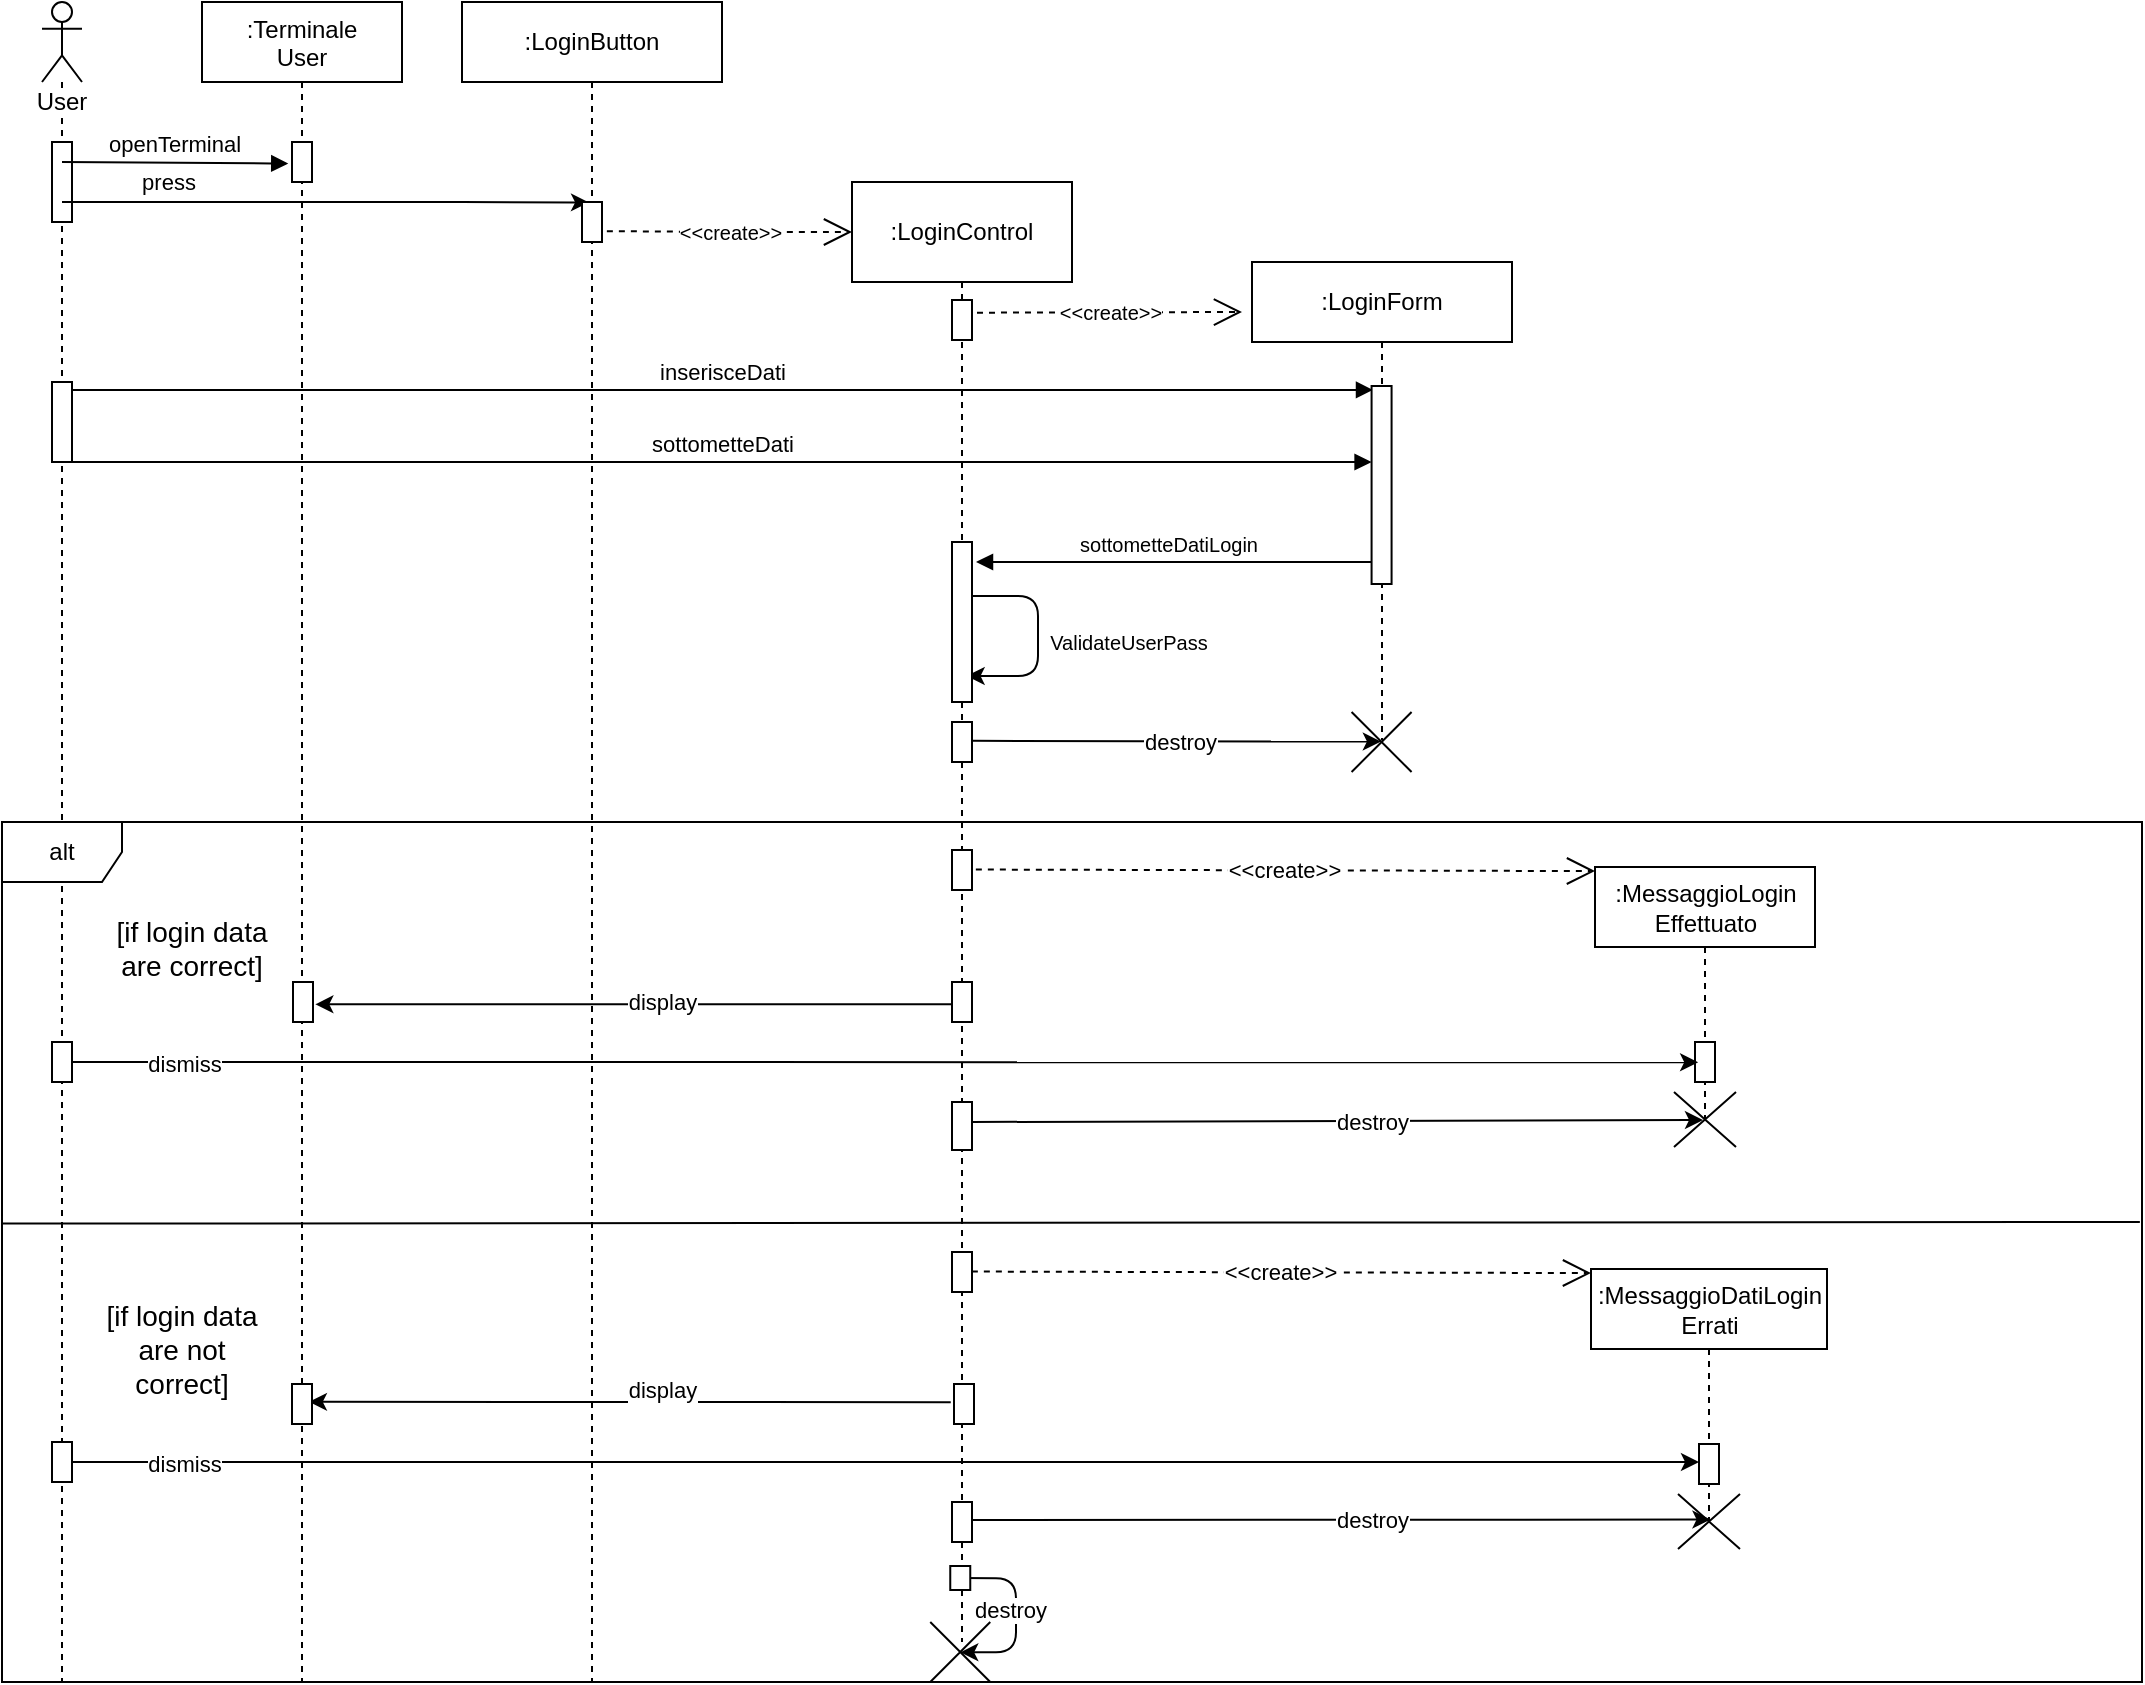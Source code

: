 <mxfile version="14.7.6" type="device"><diagram id="ekAiWTyd_ukPAu5DJBsp" name="Page-1"><mxGraphModel dx="1634" dy="771" grid="1" gridSize="10" guides="1" tooltips="1" connect="1" arrows="1" fold="1" page="1" pageScale="1" pageWidth="413" pageHeight="583" math="0" shadow="0"><root><mxCell id="0"/><mxCell id="1" parent="0"/><mxCell id="-pMnELTg32zKmJMOdhu_-8" value="User" style="shape=umlLifeline;participant=umlActor;perimeter=lifelinePerimeter;whiteSpace=wrap;html=1;container=1;collapsible=0;recursiveResize=0;verticalAlign=top;spacingTop=36;outlineConnect=0;size=40;labelBackgroundColor=#ffffff;" parent="1" vertex="1"><mxGeometry x="70" y="60" width="20" height="840" as="geometry"/></mxCell><mxCell id="-pMnELTg32zKmJMOdhu_-9" value="" style="points=[];perimeter=orthogonalPerimeter;rounded=0;shadow=0;strokeWidth=1;" parent="-pMnELTg32zKmJMOdhu_-8" vertex="1"><mxGeometry x="5" y="190" width="10" height="40" as="geometry"/></mxCell><mxCell id="-pMnELTg32zKmJMOdhu_-10" value="" style="points=[];perimeter=orthogonalPerimeter;rounded=0;shadow=0;strokeWidth=1;" parent="-pMnELTg32zKmJMOdhu_-8" vertex="1"><mxGeometry x="5" y="70" width="10" height="40" as="geometry"/></mxCell><mxCell id="-pMnELTg32zKmJMOdhu_-11" value="alt" style="shape=umlFrame;whiteSpace=wrap;html=1;" parent="1" vertex="1"><mxGeometry x="50" y="470" width="1070" height="430" as="geometry"/></mxCell><mxCell id="-pMnELTg32zKmJMOdhu_-1" value="" style="endArrow=classic;html=1;labelBackgroundColor=none;fontSize=11;entryX=0.494;entryY=0.595;entryDx=0;entryDy=0;entryPerimeter=0;exitX=-0.163;exitY=0.455;exitDx=0;exitDy=0;exitPerimeter=0;" parent="1" source="-pMnELTg32zKmJMOdhu_-55" edge="1"><mxGeometry width="50" height="50" relative="1" as="geometry"><mxPoint x="900.55" y="760.13" as="sourcePoint"/><mxPoint x="203.45" y="759.93" as="targetPoint"/><Array as="points"/></mxGeometry></mxCell><mxCell id="-pMnELTg32zKmJMOdhu_-2" value="" style="endArrow=classic;html=1;labelBackgroundColor=none;fontSize=11;entryX=0.524;entryY=0.464;entryDx=0;entryDy=0;entryPerimeter=0;" parent="1" target="-pMnELTg32zKmJMOdhu_-57" edge="1"><mxGeometry width="50" height="50" relative="1" as="geometry"><mxPoint x="530" y="819" as="sourcePoint"/><mxPoint x="898.5" y="820" as="targetPoint"/></mxGeometry></mxCell><mxCell id="-pMnELTg32zKmJMOdhu_-3" value="destroy" style="edgeLabel;html=1;align=center;verticalAlign=middle;resizable=0;points=[];fontSize=11;" parent="-pMnELTg32zKmJMOdhu_-2" vertex="1" connectable="0"><mxGeometry x="0.193" y="-2" relative="1" as="geometry"><mxPoint x="-18.33" y="-2" as="offset"/></mxGeometry></mxCell><mxCell id="-pMnELTg32zKmJMOdhu_-4" value="sottometteDati" style="html=1;verticalAlign=bottom;endArrow=block;" parent="1" target="-pMnELTg32zKmJMOdhu_-34" edge="1"><mxGeometry x="0.008" width="80" relative="1" as="geometry"><mxPoint x="79.997" y="290" as="sourcePoint"/><mxPoint x="725.5" y="290" as="targetPoint"/><Array as="points"/><mxPoint as="offset"/></mxGeometry></mxCell><mxCell id="-pMnELTg32zKmJMOdhu_-5" value="openTerminal" style="html=1;verticalAlign=bottom;endArrow=block;entryX=-0.188;entryY=0.001;entryDx=0;entryDy=0;entryPerimeter=0;" parent="1" edge="1"><mxGeometry width="80" relative="1" as="geometry"><mxPoint x="80.0" y="140" as="sourcePoint"/><mxPoint x="193.12" y="140.76" as="targetPoint"/></mxGeometry></mxCell><mxCell id="-pMnELTg32zKmJMOdhu_-6" value="" style="endArrow=classic;html=1;entryX=0.351;entryY=0.011;entryDx=0;entryDy=0;entryPerimeter=0;" parent="1" source="-pMnELTg32zKmJMOdhu_-8" target="-pMnELTg32zKmJMOdhu_-22" edge="1"><mxGeometry width="50" height="50" relative="1" as="geometry"><mxPoint x="80" y="180" as="sourcePoint"/><mxPoint x="330" y="181" as="targetPoint"/><Array as="points"><mxPoint x="150" y="160"/><mxPoint x="270" y="160"/></Array></mxGeometry></mxCell><mxCell id="-pMnELTg32zKmJMOdhu_-7" value="press" style="edgeLabel;html=1;align=center;verticalAlign=middle;resizable=0;points=[];" parent="-pMnELTg32zKmJMOdhu_-6" vertex="1" connectable="0"><mxGeometry x="-0.398" y="-2" relative="1" as="geometry"><mxPoint x="-27" y="-12" as="offset"/></mxGeometry></mxCell><mxCell id="-pMnELTg32zKmJMOdhu_-12" value="&lt;font style=&quot;font-size: 11px&quot;&gt;&amp;lt;&amp;lt;create&amp;gt;&amp;gt;&lt;/font&gt;" style="endArrow=open;endSize=12;dashed=1;html=1;fontSize=8;exitX=1.193;exitY=0.799;exitDx=0;exitDy=0;exitPerimeter=0;entryX=0;entryY=0.016;entryDx=0;entryDy=0;entryPerimeter=0;" parent="1" target="-pMnELTg32zKmJMOdhu_-40" edge="1"><mxGeometry x="-0.001" width="160" relative="1" as="geometry"><mxPoint x="536.93" y="493.77" as="sourcePoint"/><mxPoint x="850" y="530" as="targetPoint"/><mxPoint as="offset"/></mxGeometry></mxCell><mxCell id="-pMnELTg32zKmJMOdhu_-13" value="" style="endArrow=classic;html=1;labelBackgroundColor=none;fontSize=11;entryX=0.488;entryY=0.493;entryDx=0;entryDy=0;entryPerimeter=0;" parent="1" target="-pMnELTg32zKmJMOdhu_-35" edge="1"><mxGeometry width="50" height="50" relative="1" as="geometry"><mxPoint x="535" y="429.41" as="sourcePoint"/><mxPoint x="727.5" y="429" as="targetPoint"/></mxGeometry></mxCell><mxCell id="-pMnELTg32zKmJMOdhu_-14" value="destroy" style="edgeLabel;html=1;align=center;verticalAlign=middle;resizable=0;points=[];fontSize=11;" parent="-pMnELTg32zKmJMOdhu_-13" vertex="1" connectable="0"><mxGeometry x="0.193" y="-2" relative="1" as="geometry"><mxPoint x="-18.33" y="-2" as="offset"/></mxGeometry></mxCell><mxCell id="-pMnELTg32zKmJMOdhu_-15" value="&lt;font style=&quot;font-size: 10px&quot;&gt;sottometteDatiLogin&lt;/font&gt;" style="html=1;verticalAlign=bottom;endArrow=block;fontSize=8;" parent="1" source="-pMnELTg32zKmJMOdhu_-33" edge="1"><mxGeometry x="0.052" width="80" relative="1" as="geometry"><mxPoint x="722.5" y="340" as="sourcePoint"/><mxPoint x="537" y="340" as="targetPoint"/><Array as="points"><mxPoint x="633" y="340"/></Array><mxPoint as="offset"/></mxGeometry></mxCell><mxCell id="-pMnELTg32zKmJMOdhu_-16" value="" style="endArrow=classic;html=1;" parent="1" source="-pMnELTg32zKmJMOdhu_-23" edge="1"><mxGeometry width="50" height="50" relative="1" as="geometry"><mxPoint x="538.0" y="357" as="sourcePoint"/><mxPoint x="532.324" y="397" as="targetPoint"/><Array as="points"><mxPoint x="568" y="357"/><mxPoint x="568" y="397"/></Array></mxGeometry></mxCell><mxCell id="-pMnELTg32zKmJMOdhu_-17" value=":Terminale&#10;User" style="shape=umlLifeline;perimeter=lifelinePerimeter;container=1;collapsible=0;recursiveResize=0;rounded=0;shadow=0;strokeWidth=1;" parent="1" vertex="1"><mxGeometry x="150" y="60" width="100" height="840" as="geometry"/></mxCell><mxCell id="-pMnELTg32zKmJMOdhu_-18" value="" style="points=[];perimeter=orthogonalPerimeter;rounded=0;shadow=0;strokeWidth=1;" parent="-pMnELTg32zKmJMOdhu_-17" vertex="1"><mxGeometry x="45" y="70" width="10" height="20" as="geometry"/></mxCell><mxCell id="-pMnELTg32zKmJMOdhu_-19" value="" style="points=[];perimeter=orthogonalPerimeter;rounded=0;shadow=0;strokeWidth=1;" parent="-pMnELTg32zKmJMOdhu_-17" vertex="1"><mxGeometry x="45" y="691" width="10" height="20" as="geometry"/></mxCell><mxCell id="-pMnELTg32zKmJMOdhu_-20" value="" style="points=[];perimeter=orthogonalPerimeter;rounded=0;shadow=0;strokeWidth=1;" parent="-pMnELTg32zKmJMOdhu_-17" vertex="1"><mxGeometry x="45.5" y="490" width="10" height="20" as="geometry"/></mxCell><mxCell id="-pMnELTg32zKmJMOdhu_-21" value="&lt;div&gt;:LoginButton&lt;/div&gt;" style="shape=umlLifeline;perimeter=lifelinePerimeter;whiteSpace=wrap;html=1;container=1;collapsible=0;recursiveResize=0;outlineConnect=0;fillColor=#ffffff;" parent="1" vertex="1"><mxGeometry x="280" y="60" width="130" height="840" as="geometry"/></mxCell><mxCell id="-pMnELTg32zKmJMOdhu_-22" value="" style="points=[];perimeter=orthogonalPerimeter;rounded=0;shadow=0;strokeWidth=1;" parent="-pMnELTg32zKmJMOdhu_-21" vertex="1"><mxGeometry x="60" y="100" width="10" height="20" as="geometry"/></mxCell><mxCell id="-pMnELTg32zKmJMOdhu_-23" value="&lt;div&gt;:Login&lt;span&gt;Control&lt;/span&gt;&lt;/div&gt;" style="shape=umlLifeline;perimeter=lifelinePerimeter;whiteSpace=wrap;html=1;container=1;collapsible=0;recursiveResize=0;outlineConnect=0;fillColor=#ffffff;size=50;glass=0;" parent="1" vertex="1"><mxGeometry x="475" y="150" width="110" height="730" as="geometry"/></mxCell><mxCell id="-pMnELTg32zKmJMOdhu_-24" value="" style="points=[];perimeter=orthogonalPerimeter;rounded=0;shadow=0;strokeWidth=1;" parent="-pMnELTg32zKmJMOdhu_-23" vertex="1"><mxGeometry x="50" y="59" width="10" height="20" as="geometry"/></mxCell><mxCell id="-pMnELTg32zKmJMOdhu_-25" value="" style="html=1;points=[];perimeter=orthogonalPerimeter;rounded=0;labelBackgroundColor=#ffffff;fillColor=#ffffff;gradientColor=none;fontSize=11;" parent="-pMnELTg32zKmJMOdhu_-23" vertex="1"><mxGeometry x="50" y="460" width="10" height="24" as="geometry"/></mxCell><mxCell id="-pMnELTg32zKmJMOdhu_-26" value="" style="html=1;points=[];perimeter=orthogonalPerimeter;rounded=0;labelBackgroundColor=#ffffff;fillColor=#ffffff;gradientColor=none;fontSize=11;" parent="-pMnELTg32zKmJMOdhu_-23" vertex="1"><mxGeometry x="50" y="660" width="10" height="20" as="geometry"/></mxCell><mxCell id="-pMnELTg32zKmJMOdhu_-27" value="" style="points=[];perimeter=orthogonalPerimeter;rounded=0;shadow=0;strokeWidth=1;" parent="-pMnELTg32zKmJMOdhu_-23" vertex="1"><mxGeometry x="50" y="180" width="10" height="80" as="geometry"/></mxCell><mxCell id="-pMnELTg32zKmJMOdhu_-28" value="" style="points=[];perimeter=orthogonalPerimeter;rounded=0;shadow=0;strokeWidth=1;" parent="-pMnELTg32zKmJMOdhu_-23" vertex="1"><mxGeometry x="50" y="270" width="10" height="20" as="geometry"/></mxCell><mxCell id="-pMnELTg32zKmJMOdhu_-29" value="" style="points=[];perimeter=orthogonalPerimeter;rounded=0;shadow=0;strokeWidth=1;" parent="-pMnELTg32zKmJMOdhu_-23" vertex="1"><mxGeometry x="50" y="334" width="10" height="20" as="geometry"/></mxCell><mxCell id="-pMnELTg32zKmJMOdhu_-30" value="" style="points=[];perimeter=orthogonalPerimeter;rounded=0;shadow=0;strokeWidth=1;" parent="-pMnELTg32zKmJMOdhu_-23" vertex="1"><mxGeometry x="50" y="535" width="10" height="20" as="geometry"/></mxCell><mxCell id="-pMnELTg32zKmJMOdhu_-31" value="inserisceDati" style="html=1;verticalAlign=bottom;endArrow=block;exitX=1.021;exitY=0.387;exitDx=0;exitDy=0;exitPerimeter=0;entryX=0.071;entryY=0.02;entryDx=0;entryDy=0;entryPerimeter=0;" parent="1" target="-pMnELTg32zKmJMOdhu_-34" edge="1"><mxGeometry x="-0.001" width="80" relative="1" as="geometry"><mxPoint x="85.0" y="254.01" as="sourcePoint"/><mxPoint x="730.5" y="254" as="targetPoint"/><Array as="points"><mxPoint x="419.79" y="254"/></Array><mxPoint as="offset"/></mxGeometry></mxCell><mxCell id="-pMnELTg32zKmJMOdhu_-32" value="&lt;font style=&quot;font-size: 10px&quot;&gt;&amp;lt;&amp;lt;create&amp;gt;&amp;gt;&lt;/font&gt;" style="endArrow=open;endSize=12;dashed=1;html=1;fontSize=8;exitX=1.25;exitY=0.317;exitDx=0;exitDy=0;exitPerimeter=0;" parent="1" source="-pMnELTg32zKmJMOdhu_-24" edge="1"><mxGeometry width="160" relative="1" as="geometry"><mxPoint x="585.0" y="190" as="sourcePoint"/><mxPoint x="670" y="215" as="targetPoint"/><Array as="points"/></mxGeometry></mxCell><mxCell id="-pMnELTg32zKmJMOdhu_-33" value="&lt;div&gt;:LoginForm&lt;br&gt;&lt;/div&gt;" style="shape=umlLifeline;perimeter=lifelinePerimeter;whiteSpace=wrap;html=1;container=1;collapsible=0;recursiveResize=0;outlineConnect=0;" parent="1" vertex="1"><mxGeometry x="675" y="190" width="130" height="239" as="geometry"/></mxCell><mxCell id="-pMnELTg32zKmJMOdhu_-34" value="" style="points=[];perimeter=orthogonalPerimeter;rounded=0;shadow=0;strokeWidth=1;" parent="-pMnELTg32zKmJMOdhu_-33" vertex="1"><mxGeometry x="59.79" y="62" width="10" height="99" as="geometry"/></mxCell><mxCell id="-pMnELTg32zKmJMOdhu_-35" value="" style="shape=umlDestroy;fillColor=#ffffff;fontSize=8;noLabel=1;fontColor=none;" parent="-pMnELTg32zKmJMOdhu_-33" vertex="1"><mxGeometry x="49.79" y="225" width="30" height="30" as="geometry"/></mxCell><mxCell id="-pMnELTg32zKmJMOdhu_-36" value="&lt;font style=&quot;font-size: 10px&quot;&gt;ValidateUserPass&lt;/font&gt;" style="text;html=1;align=center;verticalAlign=middle;resizable=0;points=[];autosize=1;" parent="1" vertex="1"><mxGeometry x="567.5" y="370" width="90" height="20" as="geometry"/></mxCell><mxCell id="-pMnELTg32zKmJMOdhu_-37" value="&lt;font style=&quot;font-size: 14px;&quot;&gt;[if login data are correct]&lt;/font&gt;" style="text;html=1;strokeColor=none;fillColor=none;align=center;verticalAlign=middle;whiteSpace=wrap;rounded=0;fontSize=14;" parent="1" vertex="1"><mxGeometry x="100" y="505" width="90" height="55" as="geometry"/></mxCell><mxCell id="-pMnELTg32zKmJMOdhu_-38" style="edgeStyle=orthogonalEdgeStyle;rounded=0;orthogonalLoop=1;jettySize=auto;html=1;exitX=0.5;exitY=1;exitDx=0;exitDy=0;" parent="1" source="-pMnELTg32zKmJMOdhu_-37" target="-pMnELTg32zKmJMOdhu_-37" edge="1"><mxGeometry relative="1" as="geometry"/></mxCell><mxCell id="-pMnELTg32zKmJMOdhu_-39" value="&lt;font style=&quot;font-size: 14px;&quot;&gt;[if login data are not correct]&lt;/font&gt;" style="text;html=1;strokeColor=none;fillColor=none;align=center;verticalAlign=middle;whiteSpace=wrap;rounded=0;fontSize=14;" parent="1" vertex="1"><mxGeometry x="95" y="704" width="90" height="60" as="geometry"/></mxCell><mxCell id="-pMnELTg32zKmJMOdhu_-40" value="&lt;div&gt;:MessaggioLogin&lt;/div&gt;&lt;div&gt;Effettuato&lt;br&gt;&lt;/div&gt;" style="shape=umlLifeline;perimeter=lifelinePerimeter;whiteSpace=wrap;html=1;container=1;collapsible=0;recursiveResize=0;outlineConnect=0;" parent="1" vertex="1"><mxGeometry x="846.5" y="492.5" width="110" height="127.5" as="geometry"/></mxCell><mxCell id="-pMnELTg32zKmJMOdhu_-42" value="" style="points=[];perimeter=orthogonalPerimeter;rounded=0;shadow=0;strokeWidth=1;" parent="-pMnELTg32zKmJMOdhu_-40" vertex="1"><mxGeometry x="50" y="87.5" width="10" height="20" as="geometry"/></mxCell><mxCell id="-pMnELTg32zKmJMOdhu_-43" value="" style="shape=umlDestroy;fillColor=#ffffff;fontSize=8;" parent="-pMnELTg32zKmJMOdhu_-40" vertex="1"><mxGeometry x="39.5" y="112.5" width="31" height="27.5" as="geometry"/></mxCell><mxCell id="-pMnELTg32zKmJMOdhu_-44" value="&lt;font style=&quot;font-size: 10px&quot;&gt;&amp;lt;&amp;lt;create&amp;gt;&amp;gt;&lt;/font&gt;" style="endArrow=open;endSize=12;dashed=1;html=1;fontSize=8;exitX=1.243;exitY=0.729;exitDx=0;exitDy=0;exitPerimeter=0;" parent="1" source="-pMnELTg32zKmJMOdhu_-22" edge="1"><mxGeometry width="160" relative="1" as="geometry"><mxPoint x="395" y="240" as="sourcePoint"/><mxPoint x="475" y="175" as="targetPoint"/><Array as="points"><mxPoint x="415" y="175"/><mxPoint x="465" y="175"/></Array></mxGeometry></mxCell><mxCell id="-pMnELTg32zKmJMOdhu_-45" value="" style="endArrow=classic;html=1;labelBackgroundColor=none;fontSize=11;entryX=1.117;entryY=0.558;entryDx=0;entryDy=0;entryPerimeter=0;" parent="1" source="-pMnELTg32zKmJMOdhu_-41" target="-pMnELTg32zKmJMOdhu_-20" edge="1"><mxGeometry width="50" height="50" relative="1" as="geometry"><mxPoint x="884.5" y="569" as="sourcePoint"/><mxPoint x="212.5" y="560" as="targetPoint"/><Array as="points"/></mxGeometry></mxCell><mxCell id="-pMnELTg32zKmJMOdhu_-46" value="display" style="edgeLabel;html=1;align=center;verticalAlign=middle;resizable=0;points=[];fontSize=11;" parent="-pMnELTg32zKmJMOdhu_-45" vertex="1" connectable="0"><mxGeometry x="0.193" y="-2" relative="1" as="geometry"><mxPoint x="45" y="1" as="offset"/></mxGeometry></mxCell><mxCell id="-pMnELTg32zKmJMOdhu_-47" value="" style="endArrow=none;html=1;exitX=0;exitY=0.467;exitDx=0;exitDy=0;exitPerimeter=0;entryX=0.999;entryY=0.465;entryDx=0;entryDy=0;entryPerimeter=0;" parent="1" source="-pMnELTg32zKmJMOdhu_-11" target="-pMnELTg32zKmJMOdhu_-11" edge="1"><mxGeometry width="50" height="50" relative="1" as="geometry"><mxPoint x="552.5" y="650" as="sourcePoint"/><mxPoint x="602.5" y="600" as="targetPoint"/></mxGeometry></mxCell><mxCell id="-pMnELTg32zKmJMOdhu_-48" value="" style="endArrow=classic;html=1;exitX=0.75;exitY=0.5;exitDx=0;exitDy=0;exitPerimeter=0;entryX=0.157;entryY=0.507;entryDx=0;entryDy=0;entryPerimeter=0;" parent="1" source="-pMnELTg32zKmJMOdhu_-50" target="-pMnELTg32zKmJMOdhu_-42" edge="1"><mxGeometry width="50" height="50" relative="1" as="geometry"><mxPoint x="172.5" y="620" as="sourcePoint"/><mxPoint x="892.5" y="590" as="targetPoint"/></mxGeometry></mxCell><mxCell id="-pMnELTg32zKmJMOdhu_-49" value="dismiss" style="edgeLabel;html=1;align=center;verticalAlign=middle;resizable=0;points=[];" parent="-pMnELTg32zKmJMOdhu_-48" vertex="1" connectable="0"><mxGeometry x="-0.857" y="-1" relative="1" as="geometry"><mxPoint as="offset"/></mxGeometry></mxCell><mxCell id="-pMnELTg32zKmJMOdhu_-50" value="" style="points=[];perimeter=orthogonalPerimeter;rounded=0;shadow=0;strokeWidth=1;" parent="1" vertex="1"><mxGeometry x="75" y="580" width="10" height="20" as="geometry"/></mxCell><mxCell id="-pMnELTg32zKmJMOdhu_-51" value="" style="endArrow=classic;html=1;labelBackgroundColor=none;fontSize=11;" parent="1" edge="1"><mxGeometry width="50" height="50" relative="1" as="geometry"><mxPoint x="535" y="620" as="sourcePoint"/><mxPoint x="900.5" y="619" as="targetPoint"/></mxGeometry></mxCell><mxCell id="-pMnELTg32zKmJMOdhu_-52" value="destroy" style="edgeLabel;html=1;align=center;verticalAlign=middle;resizable=0;points=[];fontSize=11;" parent="-pMnELTg32zKmJMOdhu_-51" vertex="1" connectable="0"><mxGeometry x="0.193" y="-2" relative="1" as="geometry"><mxPoint x="-18.33" y="-2" as="offset"/></mxGeometry></mxCell><mxCell id="-pMnELTg32zKmJMOdhu_-53" value="&lt;font style=&quot;font-size: 11px&quot;&gt;&amp;lt;&amp;lt;create&amp;gt;&amp;gt;&lt;/font&gt;" style="endArrow=open;endSize=12;dashed=1;html=1;fontSize=8;exitX=1.193;exitY=0.799;exitDx=0;exitDy=0;exitPerimeter=0;entryX=0;entryY=0.016;entryDx=0;entryDy=0;entryPerimeter=0;" parent="1" target="-pMnELTg32zKmJMOdhu_-54" edge="1"><mxGeometry x="-0.001" width="160" relative="1" as="geometry"><mxPoint x="534.93" y="694.77" as="sourcePoint"/><mxPoint x="848" y="731" as="targetPoint"/><mxPoint as="offset"/></mxGeometry></mxCell><mxCell id="-pMnELTg32zKmJMOdhu_-54" value="&lt;div&gt;:MessaggioDatiLogin&lt;/div&gt;&lt;div&gt;&lt;span&gt;Errati&lt;/span&gt;&lt;/div&gt;" style="shape=umlLifeline;perimeter=lifelinePerimeter;whiteSpace=wrap;html=1;container=1;collapsible=0;recursiveResize=0;outlineConnect=0;" parent="1" vertex="1"><mxGeometry x="844.5" y="693.5" width="118" height="127.5" as="geometry"/></mxCell><mxCell id="-pMnELTg32zKmJMOdhu_-56" value="" style="points=[];perimeter=orthogonalPerimeter;rounded=0;shadow=0;strokeWidth=1;" parent="-pMnELTg32zKmJMOdhu_-54" vertex="1"><mxGeometry x="54" y="87.5" width="10" height="20" as="geometry"/></mxCell><mxCell id="-pMnELTg32zKmJMOdhu_-57" value="" style="shape=umlDestroy;fillColor=#ffffff;fontSize=8;" parent="-pMnELTg32zKmJMOdhu_-54" vertex="1"><mxGeometry x="43.5" y="112.5" width="31" height="27.5" as="geometry"/></mxCell><mxCell id="-pMnELTg32zKmJMOdhu_-58" value="" style="endArrow=classic;html=1;" parent="1" edge="1"><mxGeometry width="50" height="50" relative="1" as="geometry"><mxPoint x="82.5" y="790" as="sourcePoint"/><mxPoint x="898.5" y="790" as="targetPoint"/></mxGeometry></mxCell><mxCell id="-pMnELTg32zKmJMOdhu_-59" value="dismiss" style="edgeLabel;html=1;align=center;verticalAlign=middle;resizable=0;points=[];" parent="-pMnELTg32zKmJMOdhu_-58" vertex="1" connectable="0"><mxGeometry x="-0.857" y="-1" relative="1" as="geometry"><mxPoint as="offset"/></mxGeometry></mxCell><mxCell id="-pMnELTg32zKmJMOdhu_-60" value="" style="points=[];perimeter=orthogonalPerimeter;rounded=0;shadow=0;strokeWidth=1;" parent="1" vertex="1"><mxGeometry x="75" y="780" width="10" height="20" as="geometry"/></mxCell><mxCell id="-pMnELTg32zKmJMOdhu_-61" value="display" style="edgeLabel;html=1;align=center;verticalAlign=middle;resizable=0;points=[];fontSize=11;" parent="1" vertex="1" connectable="0"><mxGeometry x="442.501" y="770.002" as="geometry"><mxPoint x="-63" y="-16" as="offset"/></mxGeometry></mxCell><mxCell id="-pMnELTg32zKmJMOdhu_-62" value="" style="endArrow=classic;html=1;exitX=1.013;exitY=0.823;exitDx=0;exitDy=0;exitPerimeter=0;entryX=1.013;entryY=1;entryDx=0;entryDy=0;entryPerimeter=0;" parent="1" edge="1"><mxGeometry width="50" height="50" relative="1" as="geometry"><mxPoint x="529.13" y="848" as="sourcePoint"/><mxPoint x="529.13" y="885.17" as="targetPoint"/><Array as="points"><mxPoint x="557.0" y="848.17"/><mxPoint x="557.0" y="885.17"/></Array></mxGeometry></mxCell><mxCell id="-pMnELTg32zKmJMOdhu_-63" value="destroy" style="edgeLabel;html=1;align=center;verticalAlign=middle;resizable=0;points=[];" parent="-pMnELTg32zKmJMOdhu_-62" vertex="1" connectable="0"><mxGeometry x="0.154" y="-3" relative="1" as="geometry"><mxPoint y="-10.16" as="offset"/></mxGeometry></mxCell><mxCell id="-pMnELTg32zKmJMOdhu_-64" value="" style="shape=umlDestroy;fillColor=#ffffff;fontSize=8;" parent="1" vertex="1"><mxGeometry x="514.13" y="870" width="30" height="30" as="geometry"/></mxCell><mxCell id="-pMnELTg32zKmJMOdhu_-65" value="" style="points=[];perimeter=orthogonalPerimeter;rounded=0;shadow=0;strokeWidth=1;" parent="1" vertex="1"><mxGeometry x="524.13" y="842" width="10" height="12" as="geometry"/></mxCell><mxCell id="-pMnELTg32zKmJMOdhu_-41" value="" style="points=[];perimeter=orthogonalPerimeter;rounded=0;shadow=0;strokeWidth=1;" parent="1" vertex="1"><mxGeometry x="525" y="550" width="10" height="20" as="geometry"/></mxCell><mxCell id="-pMnELTg32zKmJMOdhu_-55" value="" style="points=[];perimeter=orthogonalPerimeter;rounded=0;shadow=0;strokeWidth=1;" parent="1" vertex="1"><mxGeometry x="526" y="751" width="10" height="20" as="geometry"/></mxCell></root></mxGraphModel></diagram></mxfile>